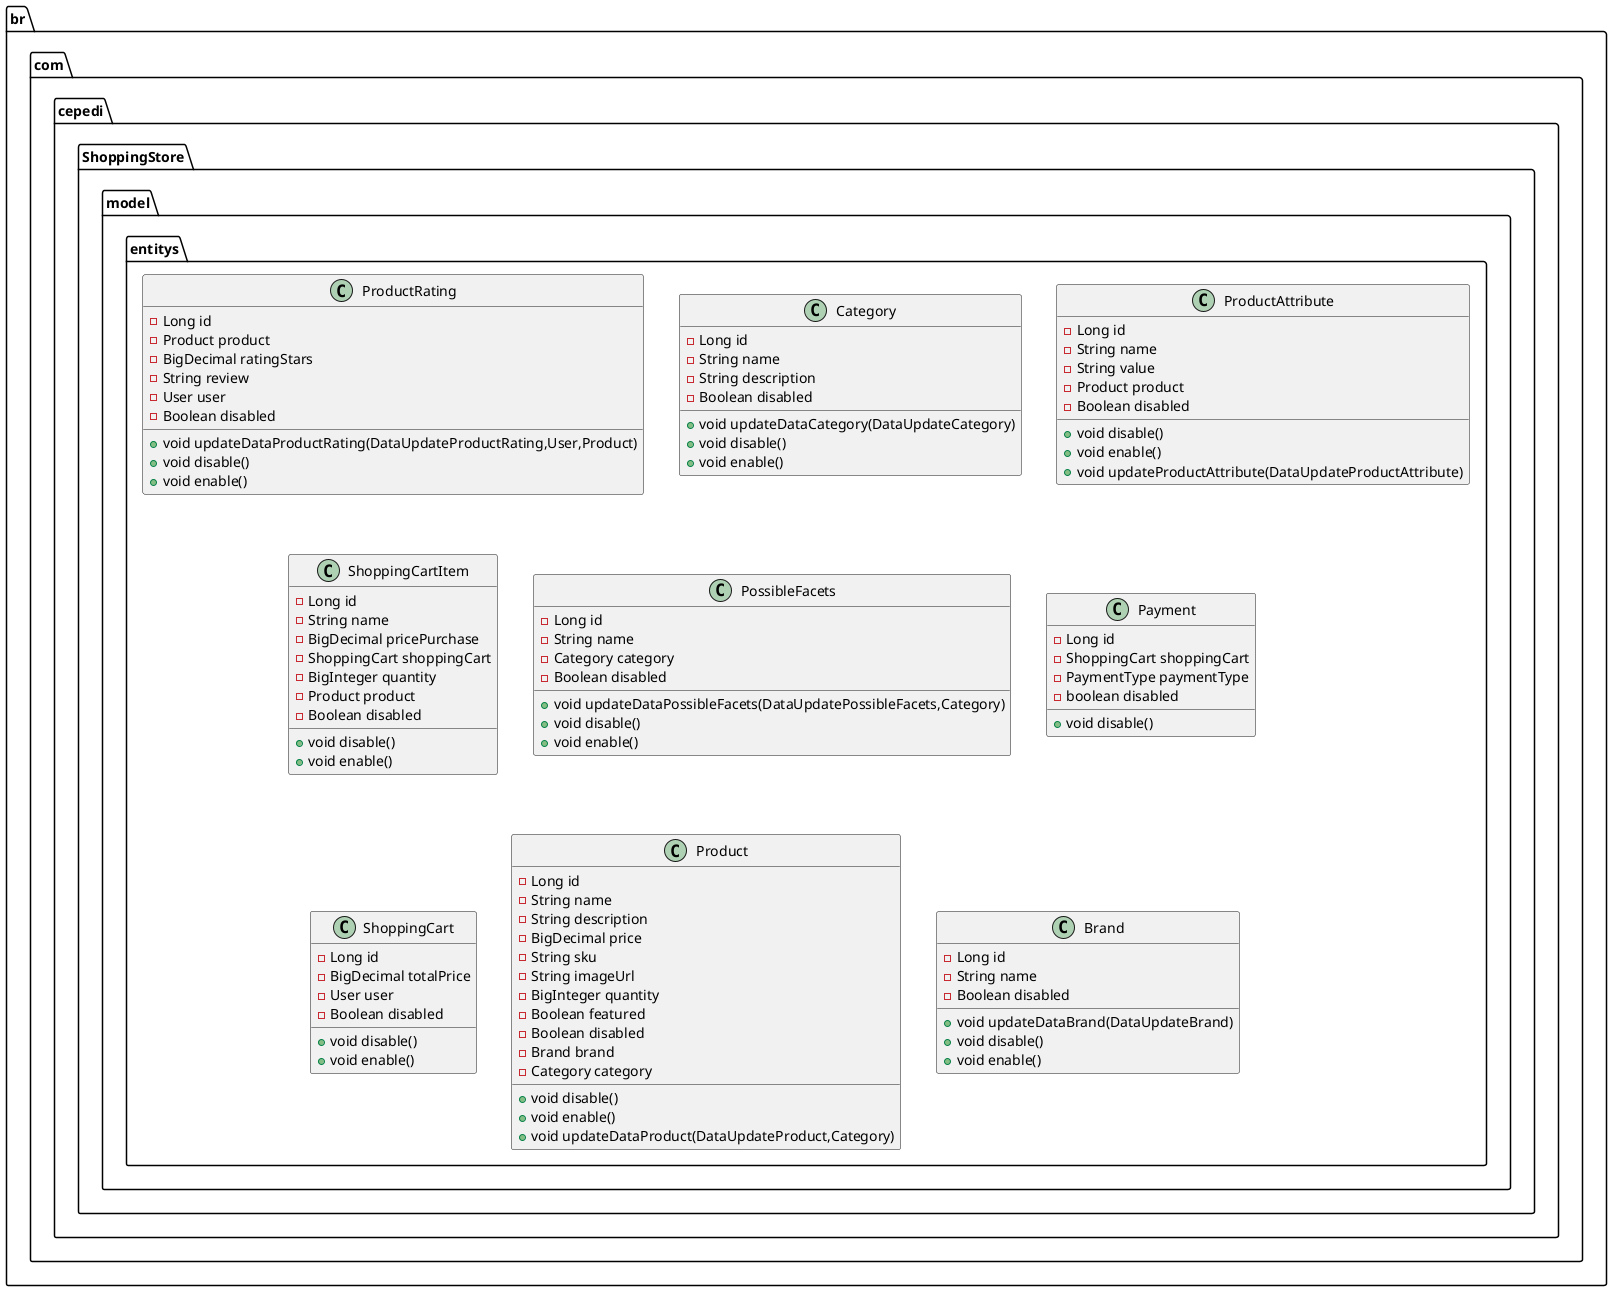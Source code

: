 @startuml
class br.com.cepedi.ShoppingStore.model.entitys.ProductRating {
- Long id
- Product product
- BigDecimal ratingStars
- String review
- User user
- Boolean disabled
+ void updateDataProductRating(DataUpdateProductRating,User,Product)
+ void disable()
+ void enable()
}


class br.com.cepedi.ShoppingStore.model.entitys.Category {
- Long id
- String name
- String description
- Boolean disabled
+ void updateDataCategory(DataUpdateCategory)
+ void disable()
+ void enable()
}


class br.com.cepedi.ShoppingStore.model.entitys.ProductAttribute {
- Long id
- String name
- String value
- Product product
- Boolean disabled
+ void disable()
+ void enable()
+ void updateProductAttribute(DataUpdateProductAttribute)
}


class br.com.cepedi.ShoppingStore.model.entitys.ShoppingCartItem {
- Long id
- String name
- BigDecimal pricePurchase
- ShoppingCart shoppingCart
- BigInteger quantity
- Product product
- Boolean disabled
+ void disable()
+ void enable()
}


class br.com.cepedi.ShoppingStore.model.entitys.PossibleFacets {
- Long id
- String name
- Category category
- Boolean disabled
+ void updateDataPossibleFacets(DataUpdatePossibleFacets,Category)
+ void disable()
+ void enable()
}


class br.com.cepedi.ShoppingStore.model.entitys.Payment {
- Long id
- ShoppingCart shoppingCart
- PaymentType paymentType
- boolean disabled
+ void disable()
}


class br.com.cepedi.ShoppingStore.model.entitys.ShoppingCart {
- Long id
- BigDecimal totalPrice
- User user
- Boolean disabled
+ void disable()
+ void enable()
}


class br.com.cepedi.ShoppingStore.model.entitys.Product {
- Long id
- String name
- String description
- BigDecimal price
- String sku
- String imageUrl
- BigInteger quantity
- Boolean featured
- Boolean disabled
- Brand brand
- Category category
+ void disable()
+ void enable()
+ void updateDataProduct(DataUpdateProduct,Category)
}


class br.com.cepedi.ShoppingStore.model.entitys.Brand {
- Long id
- String name
- Boolean disabled
+ void updateDataBrand(DataUpdateBrand)
+ void disable()
+ void enable()
}


@enduml